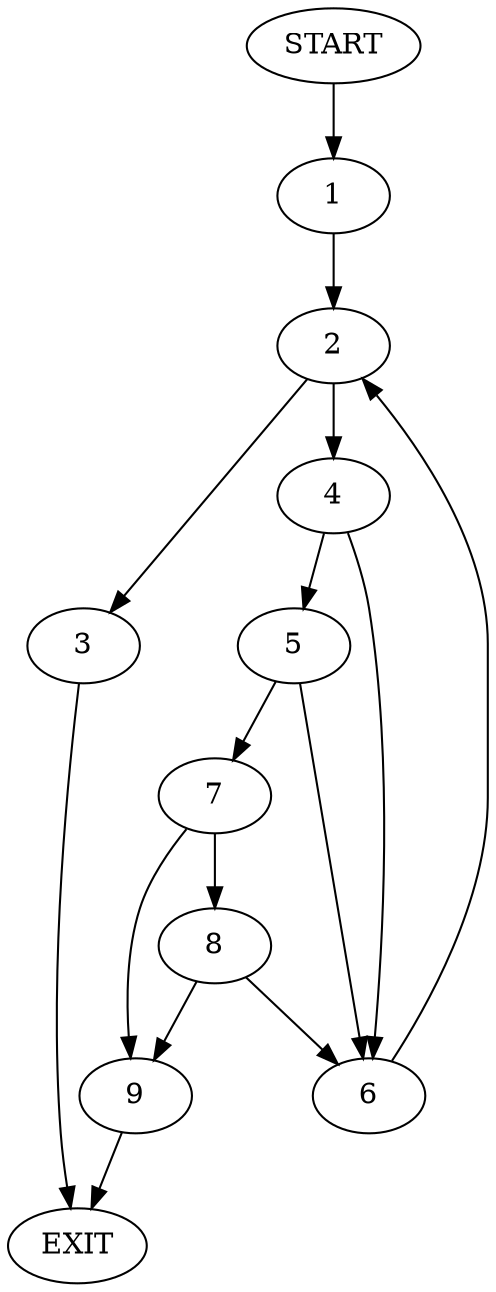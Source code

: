 digraph {
0 [label="START"]
10 [label="EXIT"]
0 -> 1
1 -> 2
2 -> 3
2 -> 4
3 -> 10
4 -> 5
4 -> 6
5 -> 7
5 -> 6
6 -> 2
7 -> 8
7 -> 9
8 -> 9
8 -> 6
9 -> 10
}
